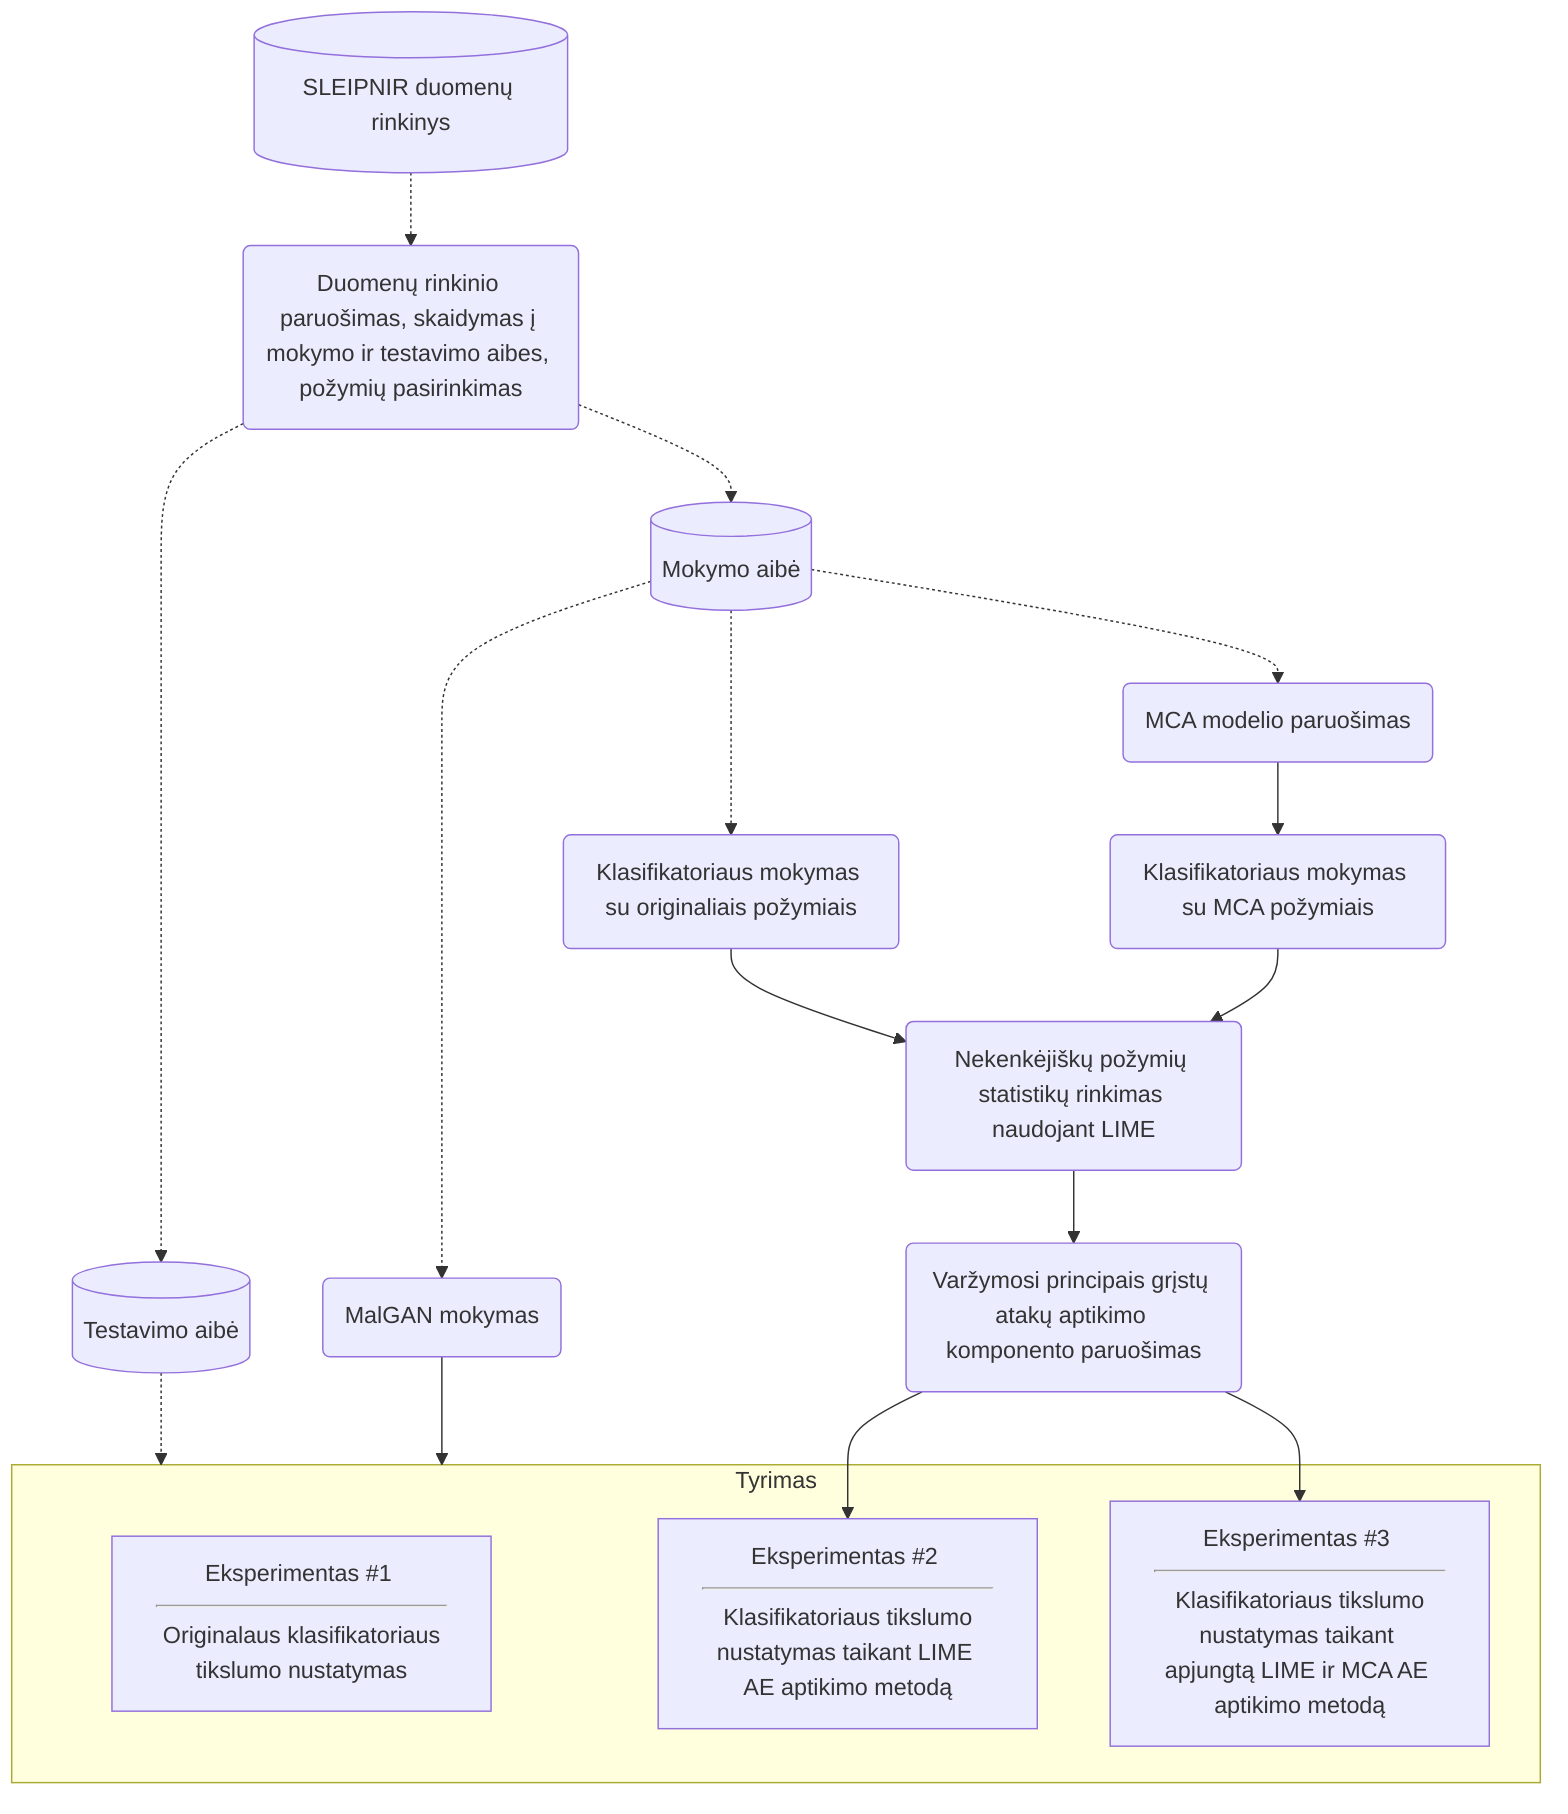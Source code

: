 %% ---
%% config:
%%   layout: elk
%% ---
flowchart
sleipnir[("SLEIPNIR duomenų rinkinys")]
data("Duomenų rinkinio paruošimas, skaidymas į mokymo ir testavimo aibes, požymių pasirinkimas")
data_test[("Testavimo aibė")]
data_train[("Mokymo aibė")]
train("MalGAN mokymas")
mca("MCA modelio paruošimas")
classify_mca("Klasifikatoriaus mokymas su MCA požymiais")
classify("Klasifikatoriaus mokymas su originaliais požymiais")
%% validate("Validate classifier performance 🔶")
collect("Nekenkėjiškų požymių statistikų rinkimas naudojant LIME")
lime("Varžymosi principais grįstų atakų aptikimo komponento paruošimas")
exp1["Eksperimentas #1 <hr/> Originalaus klasifikatoriaus tikslumo nustatymas"]
exp2["Eksperimentas #2 <hr/> Klasifikatoriaus tikslumo nustatymas taikant LIME AE aptikimo metodą"]
exp3["Eksperimentas #3 <hr/> Klasifikatoriaus tikslumo nustatymas taikant apjungtą LIME ir MCA AE aptikimo metodą"]

sleipnir -.-> data -.-> data_test & data_train
data_train -.-> train
data_train -.-> mca --> classify_mca
data_train -.-> classify
data_test -.-> Tyrimas

classify --> collect
classify_mca --> collect
train --> Tyrimas
collect --> lime --> exp2 & exp3

subgraph Tyrimas
    exp1
    exp2
    exp3
    end